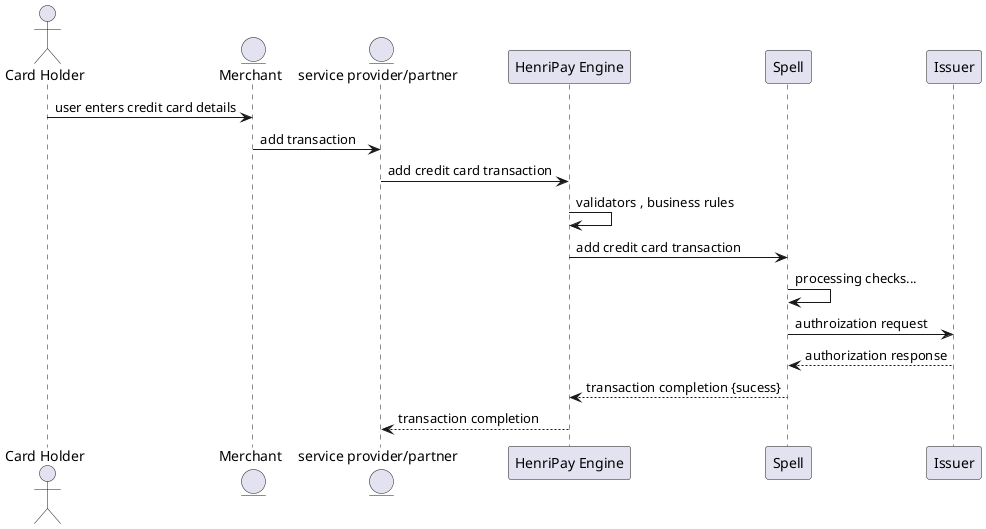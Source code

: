 @startuml
'https://plantuml.com/sequence-diagram
actor "Card Holder" as holder
entity "Merchant" as merchant
entity "service provider/partner" as mobyyou
participant "HenriPay Engine" as HenriPay
participant "Spell"
participant "Issuer" as issuer
holder->merchant: user enters credit card details
merchant-> mobyyou: add transaction
mobyyou->HenriPay: add credit card transaction
HenriPay->HenriPay: validators , business rules
HenriPay-> "Spell": add credit card transaction
"Spell"->"Spell": processing checks...
"Spell"-> issuer: authroization request
issuer --> "Spell" : authorization response
"Spell"-->HenriPay: transaction completion {sucess}
HenriPay-->mobyyou: transaction completion

@enduml